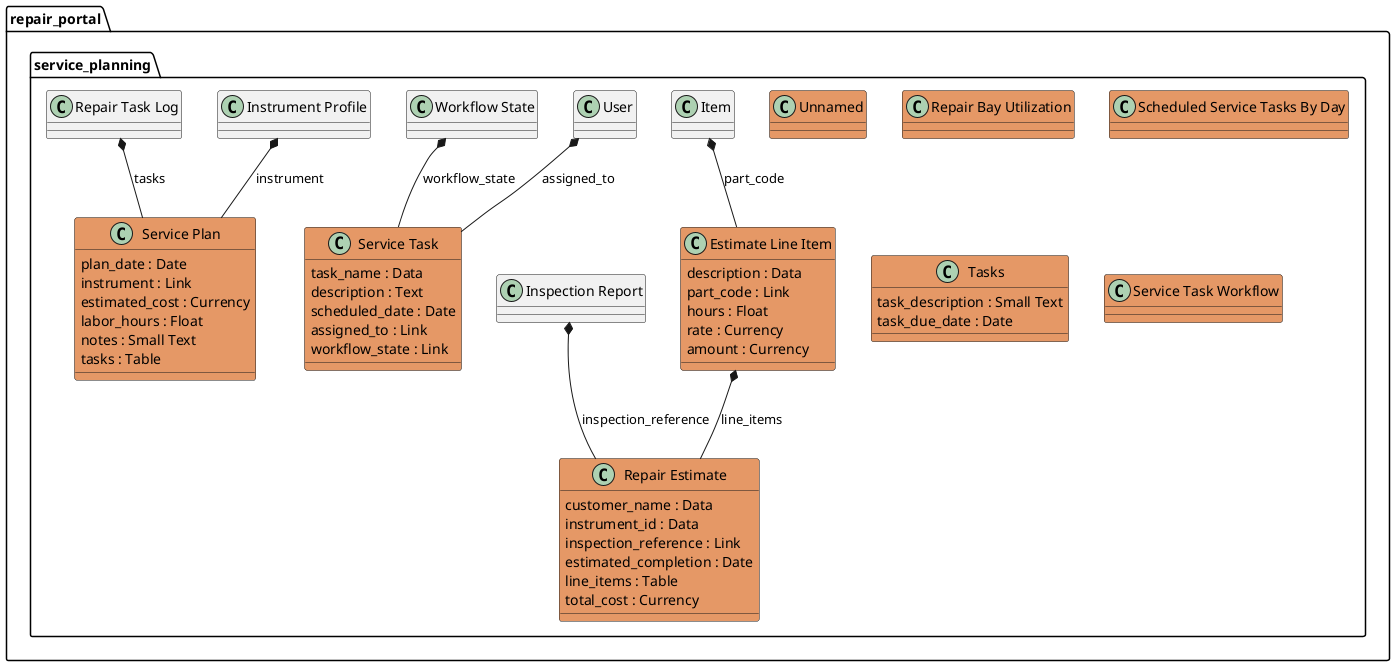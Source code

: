 @startuml
package repair_portal.service_planning <<Folder>> {
class "Unnamed" #E59866 {
}
class "Unnamed" #E59866 {
}
class "Repair Bay Utilization" #E59866 {
}
class "Scheduled Service Tasks By Day" #E59866 {
}
"Item" *-- "Estimate Line Item" : part_code
class "Estimate Line Item" #E59866 {
  description : Data
  part_code : Link
  hours : Float
  rate : Currency
  amount : Currency
}
"Inspection Report" *-- "Repair Estimate" : inspection_reference
"Estimate Line Item" *-- "Repair Estimate" : line_items
class "Repair Estimate" #E59866 {
  customer_name : Data
  instrument_id : Data
  inspection_reference : Link
  estimated_completion : Date
  line_items : Table
  total_cost : Currency
}
class "Tasks" #E59866 {
  task_description : Small Text
  task_due_date : Date
}
"User" *-- "Service Task" : assigned_to
"Workflow State" *-- "Service Task" : workflow_state
class "Service Task" #E59866 {
  task_name : Data
  description : Text
  scheduled_date : Date
  assigned_to : Link
  workflow_state : Link
}
"Instrument Profile" *-- "Service Plan" : instrument
"Repair Task Log" *-- "Service Plan" : tasks
class "Service Plan" #E59866 {
  plan_date : Date
  instrument : Link
  estimated_cost : Currency
  labor_hours : Float
  notes : Small Text
  tasks : Table
}
class "Service Task Workflow" #E59866 {
}
}
@enduml